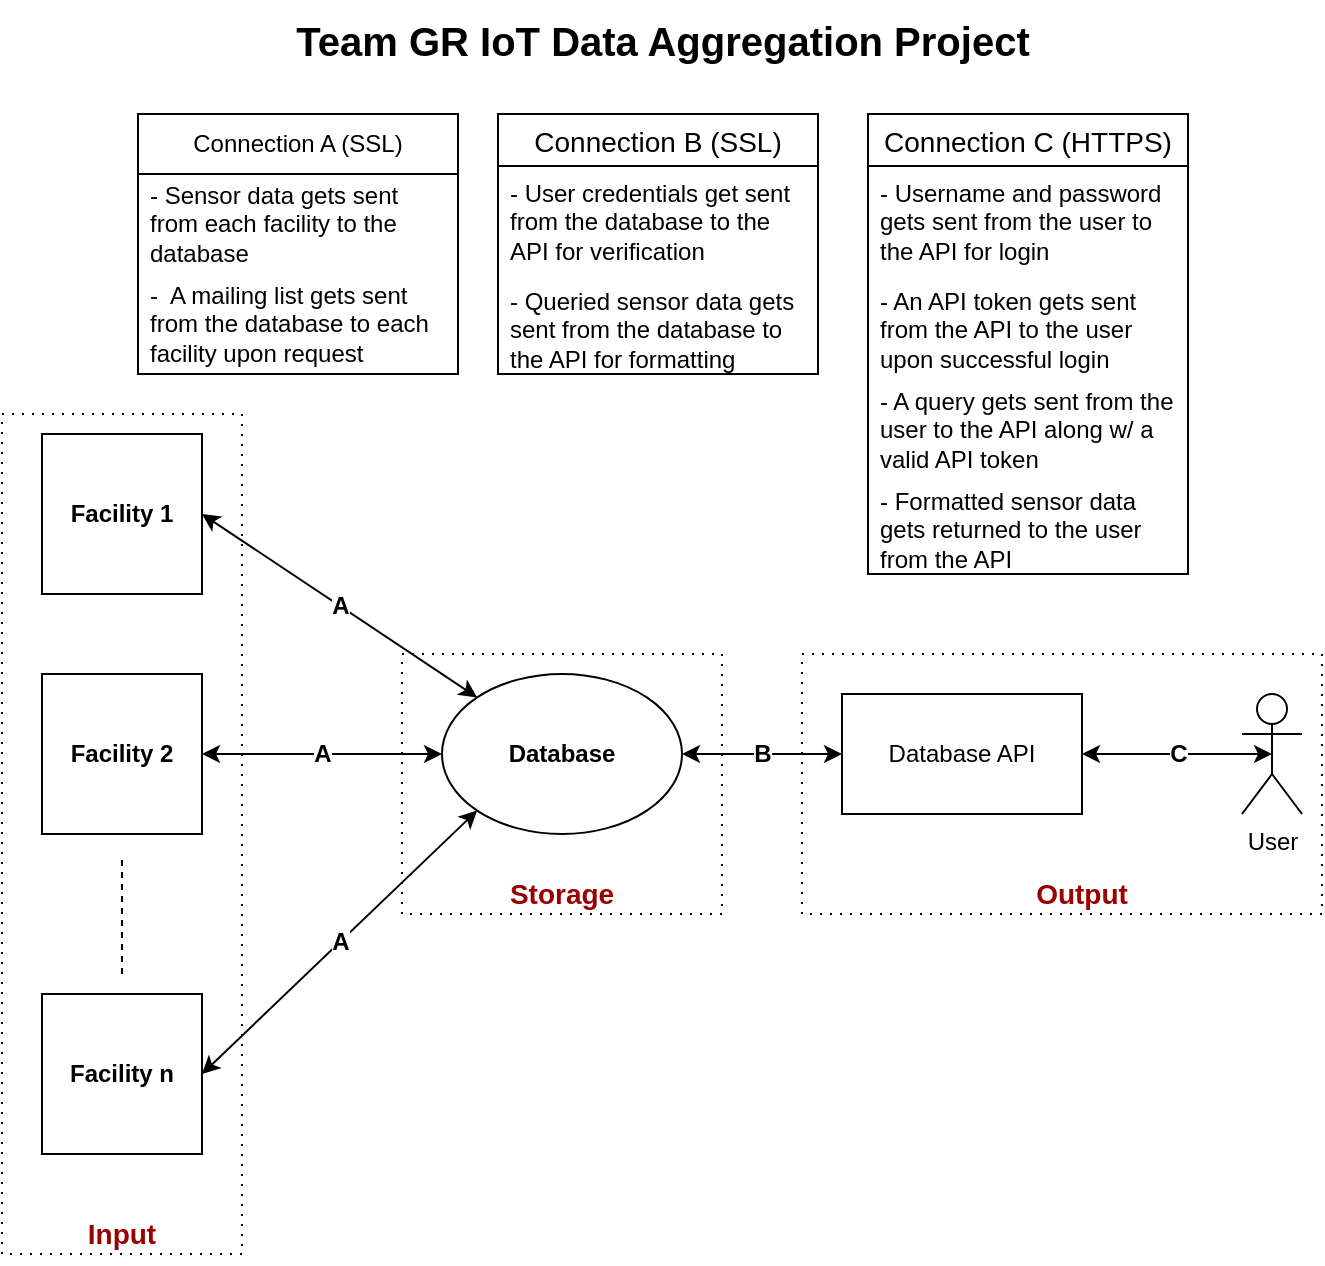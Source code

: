 <mxfile version="24.7.8">
  <diagram name="Page-1" id="MAllqAfLBLea2LckqZOi">
    <mxGraphModel dx="1434" dy="844" grid="1" gridSize="10" guides="1" tooltips="1" connect="1" arrows="1" fold="1" page="1" pageScale="1" pageWidth="850" pageHeight="1100" math="0" shadow="0">
      <root>
        <mxCell id="0" />
        <mxCell id="1" parent="0" />
        <mxCell id="USOqtzKKuF3D1rq9zsue-1" value="&lt;b&gt;Facility 1&lt;/b&gt;" style="whiteSpace=wrap;html=1;aspect=fixed;" parent="1" vertex="1">
          <mxGeometry x="115" y="227" width="80" height="80" as="geometry" />
        </mxCell>
        <mxCell id="USOqtzKKuF3D1rq9zsue-2" value="&lt;b&gt;Facility 2&lt;/b&gt;" style="whiteSpace=wrap;html=1;aspect=fixed;" parent="1" vertex="1">
          <mxGeometry x="115" y="347" width="80" height="80" as="geometry" />
        </mxCell>
        <mxCell id="USOqtzKKuF3D1rq9zsue-3" value="&lt;b&gt;Facility n&lt;/b&gt;" style="whiteSpace=wrap;html=1;aspect=fixed;" parent="1" vertex="1">
          <mxGeometry x="115" y="507" width="80" height="80" as="geometry" />
        </mxCell>
        <mxCell id="USOqtzKKuF3D1rq9zsue-4" value="" style="endArrow=none;dashed=1;html=1;rounded=0;" parent="1" edge="1">
          <mxGeometry width="50" height="50" relative="1" as="geometry">
            <mxPoint x="155" y="497" as="sourcePoint" />
            <mxPoint x="155" y="437" as="targetPoint" />
          </mxGeometry>
        </mxCell>
        <mxCell id="USOqtzKKuF3D1rq9zsue-5" value="&lt;b&gt;Database&lt;/b&gt;" style="ellipse;whiteSpace=wrap;html=1;" parent="1" vertex="1">
          <mxGeometry x="315" y="347" width="120" height="80" as="geometry" />
        </mxCell>
        <mxCell id="USOqtzKKuF3D1rq9zsue-7" value="&lt;b&gt;&lt;font style=&quot;font-size: 12px;&quot;&gt;A&lt;/font&gt;&lt;/b&gt;" style="endArrow=classic;startArrow=classic;html=1;rounded=0;exitX=1;exitY=0.5;exitDx=0;exitDy=0;entryX=0;entryY=0;entryDx=0;entryDy=0;" parent="1" source="USOqtzKKuF3D1rq9zsue-1" target="USOqtzKKuF3D1rq9zsue-5" edge="1">
          <mxGeometry width="50" height="50" relative="1" as="geometry">
            <mxPoint x="355" y="487" as="sourcePoint" />
            <mxPoint x="405" y="437" as="targetPoint" />
          </mxGeometry>
        </mxCell>
        <mxCell id="USOqtzKKuF3D1rq9zsue-8" value="&lt;b&gt;&lt;font style=&quot;font-size: 12px;&quot;&gt;A&lt;/font&gt;&lt;/b&gt;" style="endArrow=classic;startArrow=classic;html=1;rounded=0;exitX=1;exitY=0.5;exitDx=0;exitDy=0;entryX=0;entryY=0.5;entryDx=0;entryDy=0;" parent="1" source="USOqtzKKuF3D1rq9zsue-2" target="USOqtzKKuF3D1rq9zsue-5" edge="1">
          <mxGeometry width="50" height="50" relative="1" as="geometry">
            <mxPoint x="355" y="487" as="sourcePoint" />
            <mxPoint x="405" y="437" as="targetPoint" />
          </mxGeometry>
        </mxCell>
        <mxCell id="USOqtzKKuF3D1rq9zsue-9" value="&lt;b&gt;&lt;font style=&quot;font-size: 12px;&quot;&gt;A&lt;/font&gt;&lt;/b&gt;" style="endArrow=classic;startArrow=classic;html=1;rounded=0;exitX=1;exitY=0.5;exitDx=0;exitDy=0;entryX=0;entryY=1;entryDx=0;entryDy=0;" parent="1" source="USOqtzKKuF3D1rq9zsue-3" target="USOqtzKKuF3D1rq9zsue-5" edge="1">
          <mxGeometry width="50" height="50" relative="1" as="geometry">
            <mxPoint x="355" y="487" as="sourcePoint" />
            <mxPoint x="405" y="437" as="targetPoint" />
          </mxGeometry>
        </mxCell>
        <mxCell id="USOqtzKKuF3D1rq9zsue-11" value="Database API" style="rounded=0;whiteSpace=wrap;html=1;" parent="1" vertex="1">
          <mxGeometry x="515" y="357" width="120" height="60" as="geometry" />
        </mxCell>
        <mxCell id="USOqtzKKuF3D1rq9zsue-13" value="User" style="shape=umlActor;verticalLabelPosition=bottom;verticalAlign=top;html=1;outlineConnect=0;" parent="1" vertex="1">
          <mxGeometry x="715" y="357" width="30" height="60" as="geometry" />
        </mxCell>
        <mxCell id="USOqtzKKuF3D1rq9zsue-14" value="&lt;b&gt;&lt;font style=&quot;font-size: 12px;&quot;&gt;C&lt;/font&gt;&lt;/b&gt;" style="endArrow=classic;startArrow=classic;html=1;rounded=0;entryX=0.5;entryY=0.5;entryDx=0;entryDy=0;entryPerimeter=0;exitX=1;exitY=0.5;exitDx=0;exitDy=0;" parent="1" source="USOqtzKKuF3D1rq9zsue-11" target="USOqtzKKuF3D1rq9zsue-13" edge="1">
          <mxGeometry width="50" height="50" relative="1" as="geometry">
            <mxPoint x="355" y="487" as="sourcePoint" />
            <mxPoint x="405" y="437" as="targetPoint" />
          </mxGeometry>
        </mxCell>
        <mxCell id="whZAiJy7x9WykCE-Jzfa-12" value="Connection A (SSL)" style="swimlane;fontStyle=0;childLayout=stackLayout;horizontal=1;startSize=30;horizontalStack=0;resizeParent=1;resizeParentMax=0;resizeLast=0;collapsible=1;marginBottom=0;whiteSpace=wrap;html=1;" parent="1" vertex="1">
          <mxGeometry x="163" y="67" width="160" height="130" as="geometry" />
        </mxCell>
        <mxCell id="whZAiJy7x9WykCE-Jzfa-13" value="&lt;span style=&quot;background-color: initial;&quot;&gt;- Sensor data gets sent from each facility to the database&amp;nbsp;&lt;/span&gt;" style="text;strokeColor=none;fillColor=none;align=left;verticalAlign=middle;spacingLeft=4;spacingRight=4;overflow=hidden;points=[[0,0.5],[1,0.5]];portConstraint=eastwest;rotatable=0;whiteSpace=wrap;html=1;" parent="whZAiJy7x9WykCE-Jzfa-12" vertex="1">
          <mxGeometry y="30" width="160" height="50" as="geometry" />
        </mxCell>
        <mxCell id="whZAiJy7x9WykCE-Jzfa-14" value="-&amp;nbsp; A mailing list gets sent from the database to each facility upon request" style="text;strokeColor=none;fillColor=none;align=left;verticalAlign=middle;spacingLeft=4;spacingRight=4;overflow=hidden;points=[[0,0.5],[1,0.5]];portConstraint=eastwest;rotatable=0;whiteSpace=wrap;html=1;" parent="whZAiJy7x9WykCE-Jzfa-12" vertex="1">
          <mxGeometry y="80" width="160" height="50" as="geometry" />
        </mxCell>
        <mxCell id="whZAiJy7x9WykCE-Jzfa-17" value="Connection B (SSL)" style="swimlane;fontStyle=0;childLayout=stackLayout;horizontal=1;startSize=26;horizontalStack=0;resizeParent=1;resizeParentMax=0;resizeLast=0;collapsible=1;marginBottom=0;align=center;fontSize=14;" parent="1" vertex="1">
          <mxGeometry x="343" y="67" width="160" height="130" as="geometry" />
        </mxCell>
        <mxCell id="fNKGOpvYaMVU7Y808GAE-1" value="- User credentials get sent from the database to the API for verification" style="text;strokeColor=none;fillColor=none;spacingLeft=4;spacingRight=4;overflow=hidden;rotatable=0;points=[[0,0.5],[1,0.5]];portConstraint=eastwest;fontSize=12;whiteSpace=wrap;html=1;" parent="whZAiJy7x9WykCE-Jzfa-17" vertex="1">
          <mxGeometry y="26" width="160" height="54" as="geometry" />
        </mxCell>
        <mxCell id="whZAiJy7x9WykCE-Jzfa-18" value="- Queried sensor data gets sent from the database to the API for formatting" style="text;strokeColor=none;fillColor=none;spacingLeft=4;spacingRight=4;overflow=hidden;rotatable=0;points=[[0,0.5],[1,0.5]];portConstraint=eastwest;fontSize=12;whiteSpace=wrap;html=1;" parent="whZAiJy7x9WykCE-Jzfa-17" vertex="1">
          <mxGeometry y="80" width="160" height="50" as="geometry" />
        </mxCell>
        <mxCell id="whZAiJy7x9WykCE-Jzfa-25" value="Connection C (HTTPS)" style="swimlane;fontStyle=0;childLayout=stackLayout;horizontal=1;startSize=26;horizontalStack=0;resizeParent=1;resizeParentMax=0;resizeLast=0;collapsible=1;marginBottom=0;align=center;fontSize=14;" parent="1" vertex="1">
          <mxGeometry x="528" y="67" width="160" height="230" as="geometry">
            <mxRectangle x="450" y="182" width="130" height="30" as="alternateBounds" />
          </mxGeometry>
        </mxCell>
        <mxCell id="whZAiJy7x9WykCE-Jzfa-26" value="- Username and password gets sent from the user to the API for login" style="text;strokeColor=none;fillColor=none;spacingLeft=4;spacingRight=4;overflow=hidden;rotatable=0;points=[[0,0.5],[1,0.5]];portConstraint=eastwest;fontSize=12;whiteSpace=wrap;html=1;" parent="whZAiJy7x9WykCE-Jzfa-25" vertex="1">
          <mxGeometry y="26" width="160" height="54" as="geometry" />
        </mxCell>
        <mxCell id="whZAiJy7x9WykCE-Jzfa-27" value="- An API token gets sent from the API to the user upon successful login&lt;span style=&quot;background-color: initial;&quot;&gt;&amp;nbsp;&lt;/span&gt;" style="text;strokeColor=none;fillColor=none;spacingLeft=4;spacingRight=4;overflow=hidden;rotatable=0;points=[[0,0.5],[1,0.5]];portConstraint=eastwest;fontSize=12;whiteSpace=wrap;html=1;" parent="whZAiJy7x9WykCE-Jzfa-25" vertex="1">
          <mxGeometry y="80" width="160" height="50" as="geometry" />
        </mxCell>
        <mxCell id="whZAiJy7x9WykCE-Jzfa-28" value="&lt;div&gt;- A query gets sent from the user to the API along w/ a valid API token&lt;/div&gt;" style="text;strokeColor=none;fillColor=none;spacingLeft=4;spacingRight=4;overflow=hidden;rotatable=0;points=[[0,0.5],[1,0.5]];portConstraint=eastwest;fontSize=12;whiteSpace=wrap;html=1;" parent="whZAiJy7x9WykCE-Jzfa-25" vertex="1">
          <mxGeometry y="130" width="160" height="50" as="geometry" />
        </mxCell>
        <mxCell id="whZAiJy7x9WykCE-Jzfa-33" value="- Formatted sensor data gets returned to the user from the API" style="text;strokeColor=none;fillColor=none;spacingLeft=4;spacingRight=4;overflow=hidden;rotatable=0;points=[[0,0.5],[1,0.5]];portConstraint=eastwest;fontSize=12;whiteSpace=wrap;html=1;" parent="whZAiJy7x9WykCE-Jzfa-25" vertex="1">
          <mxGeometry y="180" width="160" height="50" as="geometry" />
        </mxCell>
        <mxCell id="uZffAGViz9kjCJWsj6D6-2" value="&lt;b&gt;&lt;font style=&quot;font-size: 12px;&quot;&gt;B&lt;/font&gt;&lt;/b&gt;" style="endArrow=classic;startArrow=classic;html=1;rounded=0;exitX=1;exitY=0.5;exitDx=0;exitDy=0;entryX=0;entryY=0.5;entryDx=0;entryDy=0;" parent="1" source="USOqtzKKuF3D1rq9zsue-5" target="USOqtzKKuF3D1rq9zsue-11" edge="1">
          <mxGeometry width="50" height="50" relative="1" as="geometry">
            <mxPoint x="455" y="487" as="sourcePoint" />
            <mxPoint x="505" y="437" as="targetPoint" />
          </mxGeometry>
        </mxCell>
        <mxCell id="BFYfaFStXxI81xijr-fr-5" value="" style="rounded=0;whiteSpace=wrap;html=1;fillColor=none;dashed=1;dashPattern=1 4;" parent="1" vertex="1">
          <mxGeometry x="95" y="217" width="120" height="420" as="geometry" />
        </mxCell>
        <mxCell id="BFYfaFStXxI81xijr-fr-6" value="&lt;b&gt;&lt;font style=&quot;font-size: 14px;&quot; color=&quot;#990000&quot;&gt;Input&lt;/font&gt;&lt;/b&gt;" style="text;html=1;align=center;verticalAlign=middle;whiteSpace=wrap;rounded=0;" parent="1" vertex="1">
          <mxGeometry x="125" y="612" width="60" height="30" as="geometry" />
        </mxCell>
        <mxCell id="BFYfaFStXxI81xijr-fr-7" value="" style="rounded=0;whiteSpace=wrap;html=1;fillColor=none;dashed=1;dashPattern=1 4;" parent="1" vertex="1">
          <mxGeometry x="295" y="337" width="160" height="130" as="geometry" />
        </mxCell>
        <mxCell id="BFYfaFStXxI81xijr-fr-8" value="&lt;b&gt;&lt;font color=&quot;#990000&quot; style=&quot;font-size: 14px;&quot;&gt;Storage&lt;/font&gt;&lt;/b&gt;" style="text;html=1;align=center;verticalAlign=middle;whiteSpace=wrap;rounded=0;" parent="1" vertex="1">
          <mxGeometry x="345" y="442" width="60" height="30" as="geometry" />
        </mxCell>
        <mxCell id="BFYfaFStXxI81xijr-fr-9" value="" style="rounded=0;whiteSpace=wrap;html=1;fillColor=none;dashed=1;dashPattern=1 4;" parent="1" vertex="1">
          <mxGeometry x="495" y="337" width="260" height="130" as="geometry" />
        </mxCell>
        <mxCell id="BFYfaFStXxI81xijr-fr-10" value="&lt;b&gt;&lt;font color=&quot;#990000&quot; style=&quot;font-size: 14px;&quot;&gt;Output&lt;/font&gt;&lt;/b&gt;" style="text;html=1;align=center;verticalAlign=middle;whiteSpace=wrap;rounded=0;" parent="1" vertex="1">
          <mxGeometry x="605" y="442" width="60" height="30" as="geometry" />
        </mxCell>
        <mxCell id="BFYfaFStXxI81xijr-fr-11" value="&lt;font style=&quot;font-size: 20px;&quot;&gt;&lt;b&gt;Team GR IoT Data Aggregation Project&lt;/b&gt;&lt;/font&gt;" style="text;html=1;align=center;verticalAlign=middle;resizable=0;points=[];autosize=1;strokeColor=none;fillColor=none;" parent="1" vertex="1">
          <mxGeometry x="230" y="10" width="390" height="40" as="geometry" />
        </mxCell>
      </root>
    </mxGraphModel>
  </diagram>
</mxfile>
